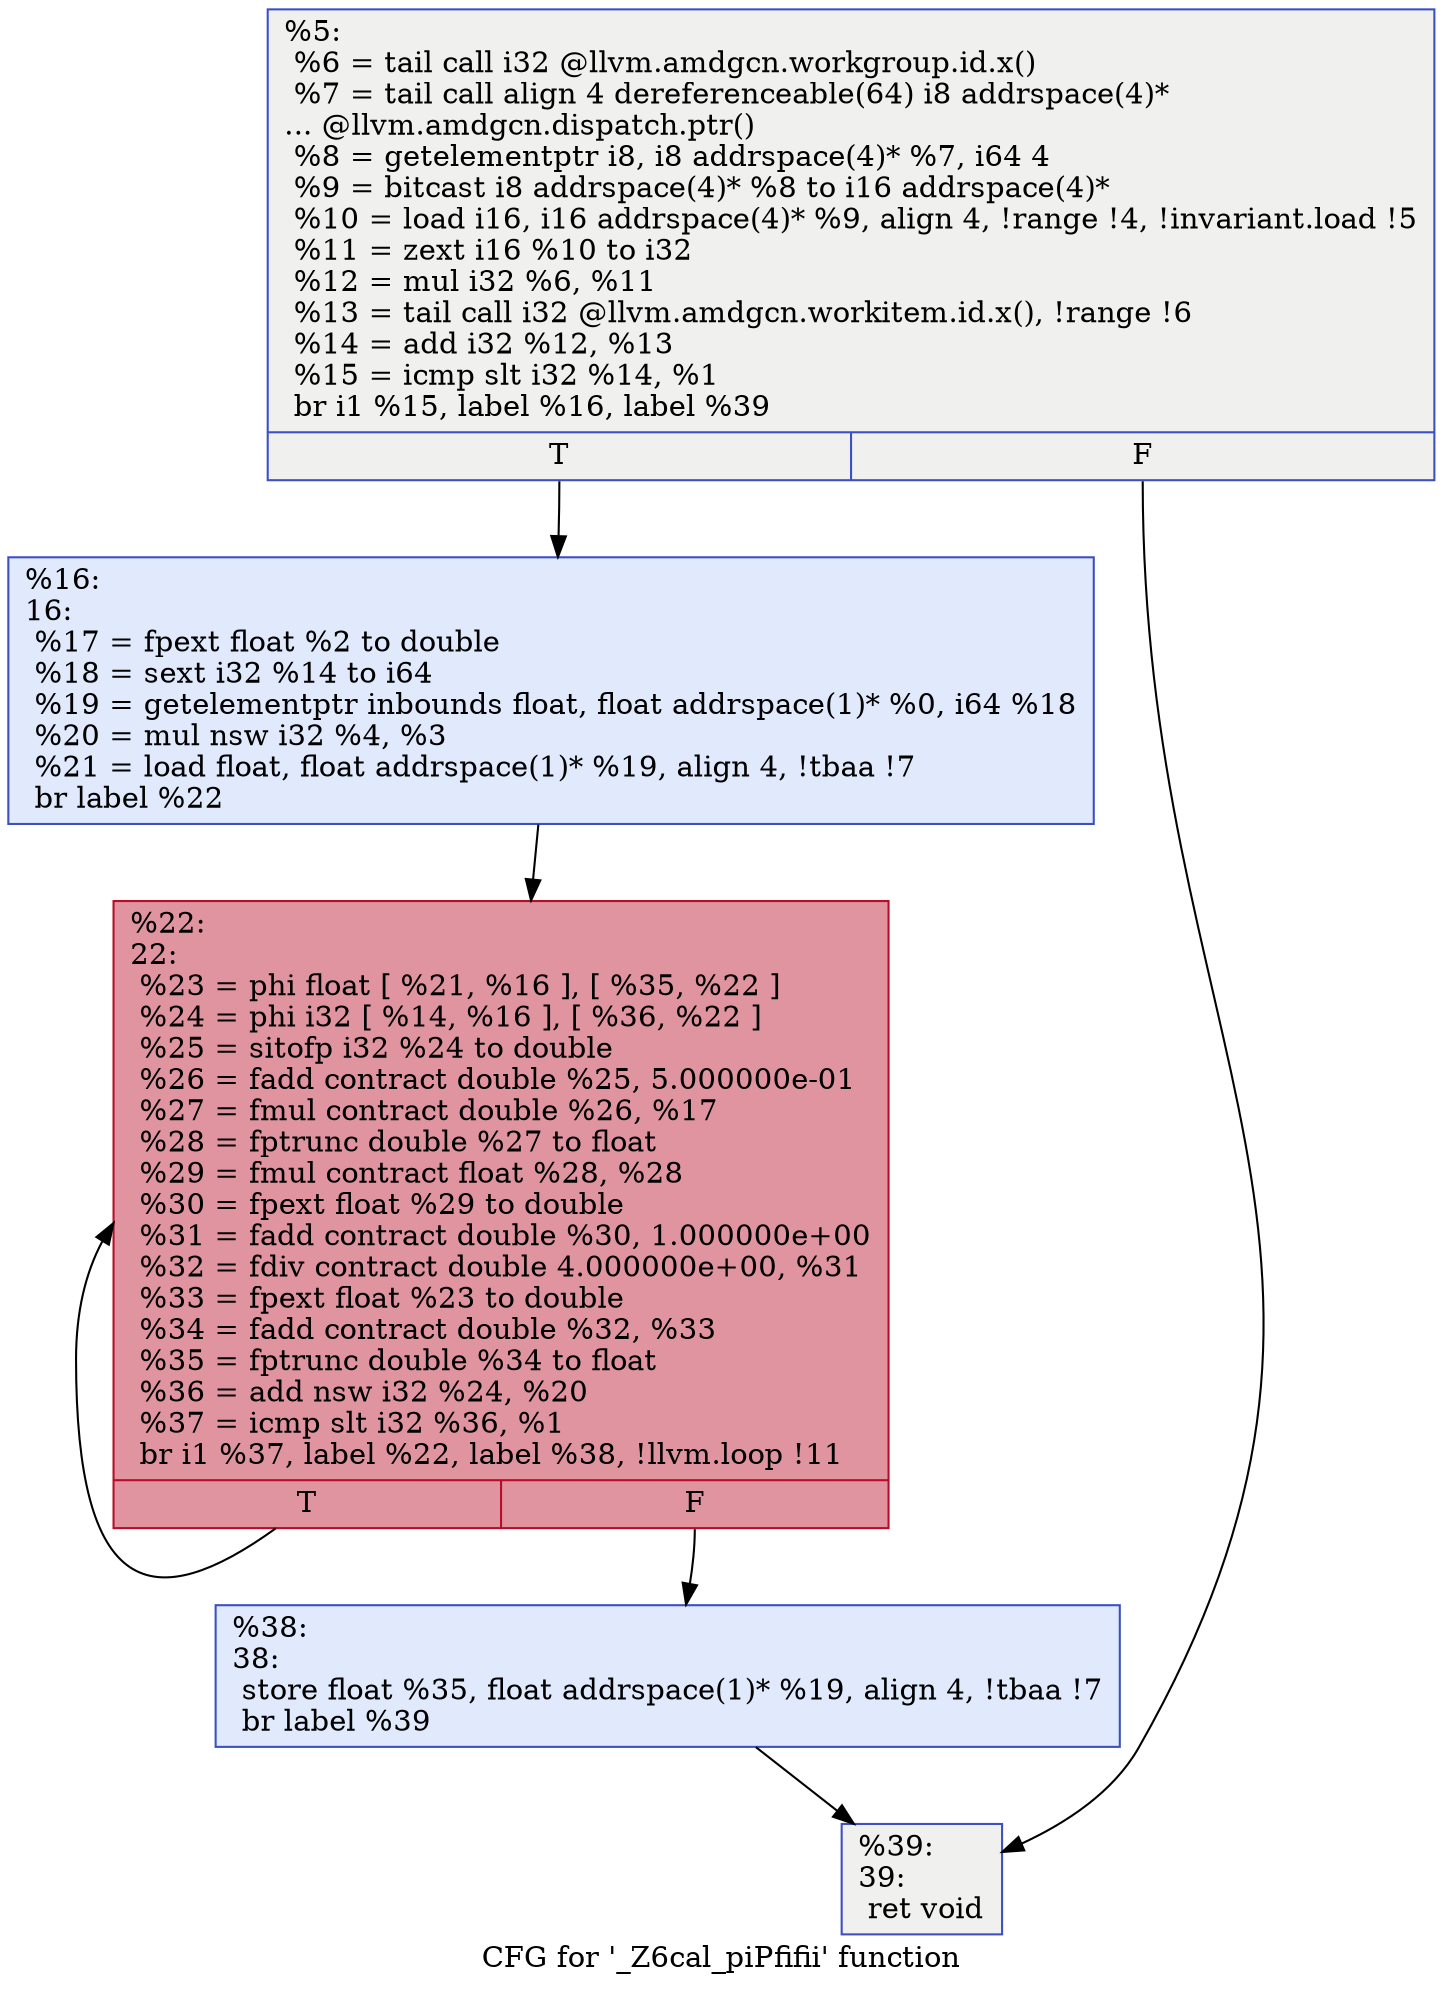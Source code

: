digraph "CFG for '_Z6cal_piPfifii' function" {
	label="CFG for '_Z6cal_piPfifii' function";

	Node0x599a2f0 [shape=record,color="#3d50c3ff", style=filled, fillcolor="#dedcdb70",label="{%5:\l  %6 = tail call i32 @llvm.amdgcn.workgroup.id.x()\l  %7 = tail call align 4 dereferenceable(64) i8 addrspace(4)*\l... @llvm.amdgcn.dispatch.ptr()\l  %8 = getelementptr i8, i8 addrspace(4)* %7, i64 4\l  %9 = bitcast i8 addrspace(4)* %8 to i16 addrspace(4)*\l  %10 = load i16, i16 addrspace(4)* %9, align 4, !range !4, !invariant.load !5\l  %11 = zext i16 %10 to i32\l  %12 = mul i32 %6, %11\l  %13 = tail call i32 @llvm.amdgcn.workitem.id.x(), !range !6\l  %14 = add i32 %12, %13\l  %15 = icmp slt i32 %14, %1\l  br i1 %15, label %16, label %39\l|{<s0>T|<s1>F}}"];
	Node0x599a2f0:s0 -> Node0x599c1c0;
	Node0x599a2f0:s1 -> Node0x599c250;
	Node0x599c1c0 [shape=record,color="#3d50c3ff", style=filled, fillcolor="#b9d0f970",label="{%16:\l16:                                               \l  %17 = fpext float %2 to double\l  %18 = sext i32 %14 to i64\l  %19 = getelementptr inbounds float, float addrspace(1)* %0, i64 %18\l  %20 = mul nsw i32 %4, %3\l  %21 = load float, float addrspace(1)* %19, align 4, !tbaa !7\l  br label %22\l}"];
	Node0x599c1c0 -> Node0x599c7b0;
	Node0x599c7b0 [shape=record,color="#b70d28ff", style=filled, fillcolor="#b70d2870",label="{%22:\l22:                                               \l  %23 = phi float [ %21, %16 ], [ %35, %22 ]\l  %24 = phi i32 [ %14, %16 ], [ %36, %22 ]\l  %25 = sitofp i32 %24 to double\l  %26 = fadd contract double %25, 5.000000e-01\l  %27 = fmul contract double %26, %17\l  %28 = fptrunc double %27 to float\l  %29 = fmul contract float %28, %28\l  %30 = fpext float %29 to double\l  %31 = fadd contract double %30, 1.000000e+00\l  %32 = fdiv contract double 4.000000e+00, %31\l  %33 = fpext float %23 to double\l  %34 = fadd contract double %32, %33\l  %35 = fptrunc double %34 to float\l  %36 = add nsw i32 %24, %20\l  %37 = icmp slt i32 %36, %1\l  br i1 %37, label %22, label %38, !llvm.loop !11\l|{<s0>T|<s1>F}}"];
	Node0x599c7b0:s0 -> Node0x599c7b0;
	Node0x599c7b0:s1 -> Node0x599dd10;
	Node0x599dd10 [shape=record,color="#3d50c3ff", style=filled, fillcolor="#b9d0f970",label="{%38:\l38:                                               \l  store float %35, float addrspace(1)* %19, align 4, !tbaa !7\l  br label %39\l}"];
	Node0x599dd10 -> Node0x599c250;
	Node0x599c250 [shape=record,color="#3d50c3ff", style=filled, fillcolor="#dedcdb70",label="{%39:\l39:                                               \l  ret void\l}"];
}
